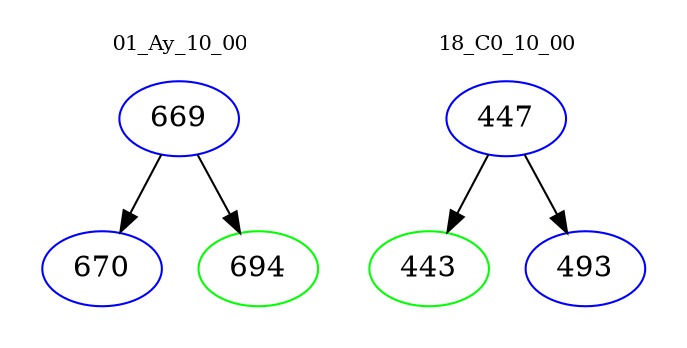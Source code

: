 digraph{
subgraph cluster_0 {
color = white
label = "01_Ay_10_00";
fontsize=10;
T0_669 [label="669", color="blue"]
T0_669 -> T0_670 [color="black"]
T0_670 [label="670", color="blue"]
T0_669 -> T0_694 [color="black"]
T0_694 [label="694", color="green"]
}
subgraph cluster_1 {
color = white
label = "18_C0_10_00";
fontsize=10;
T1_447 [label="447", color="blue"]
T1_447 -> T1_443 [color="black"]
T1_443 [label="443", color="green"]
T1_447 -> T1_493 [color="black"]
T1_493 [label="493", color="blue"]
}
}
